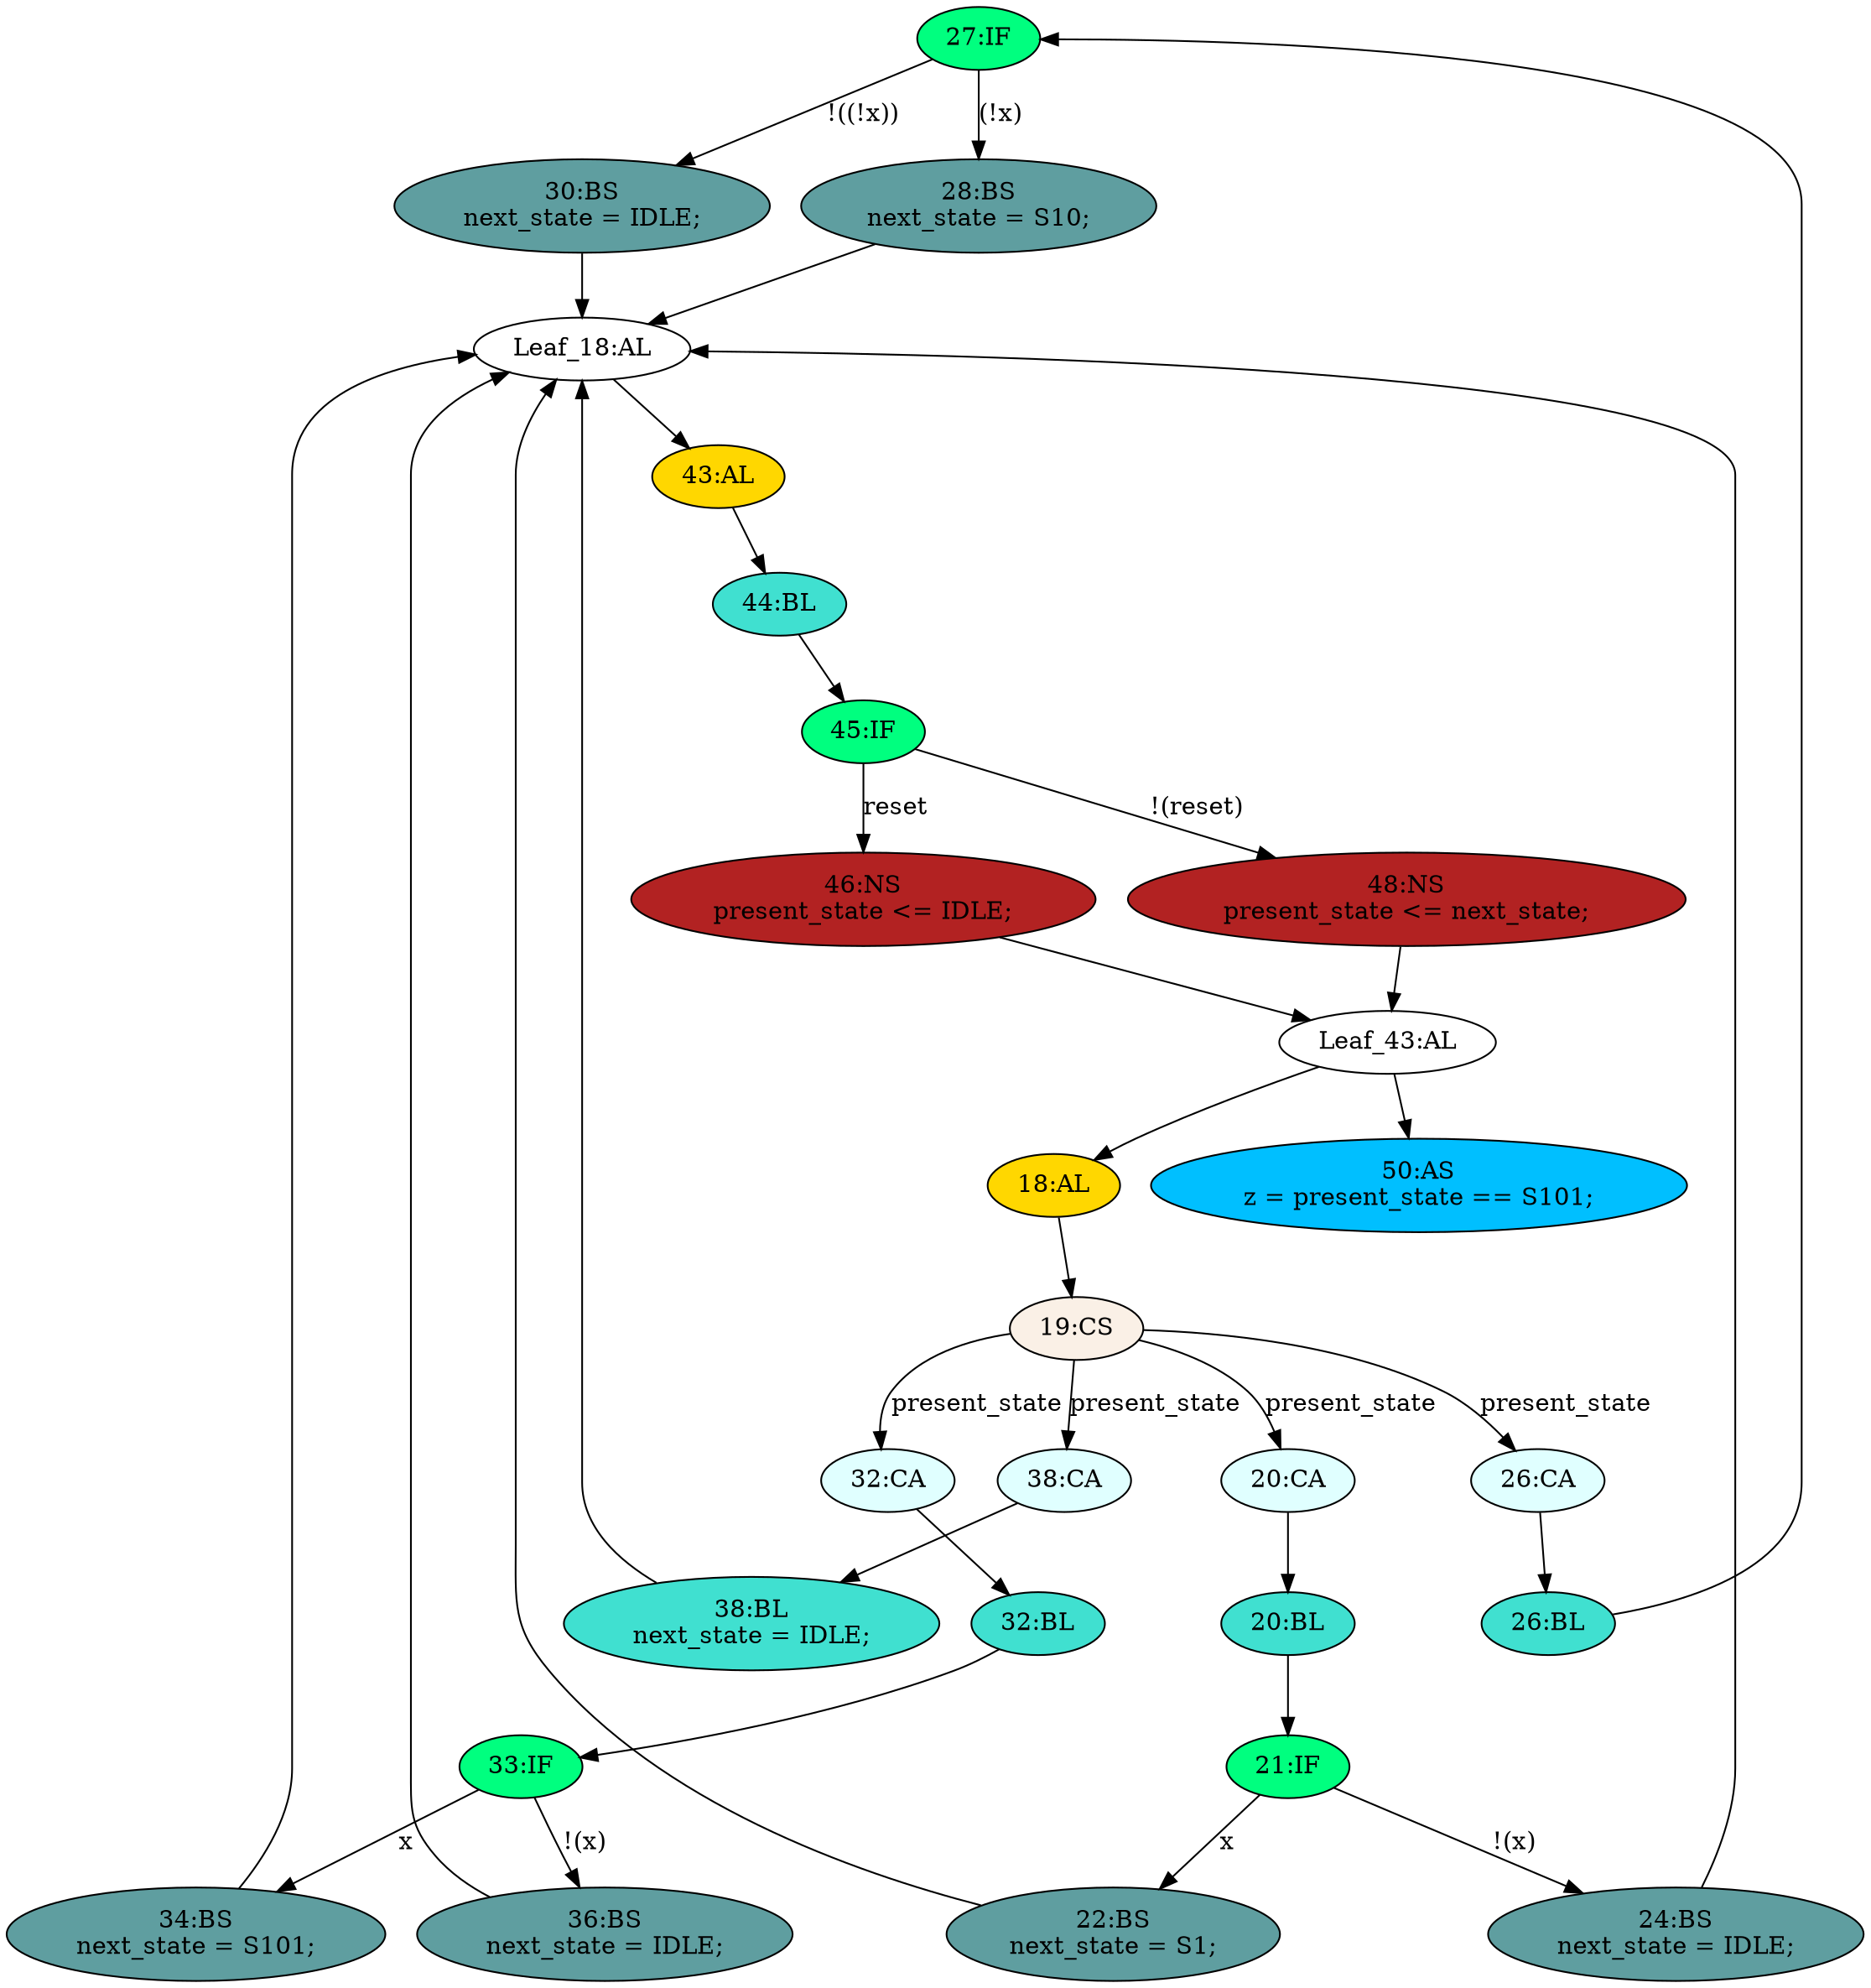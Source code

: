 strict digraph "compose( ,  )" {
	node [label="\N"];
	"27:IF"	[ast="<pyverilog.vparser.ast.IfStatement object at 0x7f9428d26350>",
		fillcolor=springgreen,
		label="27:IF",
		statements="[]",
		style=filled,
		typ=IfStatement];
	"28:BS"	[ast="<pyverilog.vparser.ast.BlockingSubstitution object at 0x7f9428d26090>",
		fillcolor=cadetblue,
		label="28:BS
next_state = S10;",
		statements="[<pyverilog.vparser.ast.BlockingSubstitution object at 0x7f9428d26090>]",
		style=filled,
		typ=BlockingSubstitution];
	"27:IF" -> "28:BS"	[cond="['x']",
		label="(!x)",
		lineno=27];
	"30:BS"	[ast="<pyverilog.vparser.ast.BlockingSubstitution object at 0x7f9429dd5450>",
		fillcolor=cadetblue,
		label="30:BS
next_state = IDLE;",
		statements="[<pyverilog.vparser.ast.BlockingSubstitution object at 0x7f9429dd5450>]",
		style=filled,
		typ=BlockingSubstitution];
	"27:IF" -> "30:BS"	[cond="['x']",
		label="!((!x))",
		lineno=27];
	"Leaf_18:AL"	[def_var="['next_state']",
		label="Leaf_18:AL"];
	"43:AL"	[ast="<pyverilog.vparser.ast.Always object at 0x7f9428998bd0>",
		clk_sens=True,
		fillcolor=gold,
		label="43:AL",
		sens="['clk']",
		statements="[]",
		style=filled,
		typ=Always,
		use_var="['reset', 'next_state']"];
	"Leaf_18:AL" -> "43:AL";
	"34:BS"	[ast="<pyverilog.vparser.ast.BlockingSubstitution object at 0x7f9428da0a50>",
		fillcolor=cadetblue,
		label="34:BS
next_state = S101;",
		statements="[<pyverilog.vparser.ast.BlockingSubstitution object at 0x7f9428da0a50>]",
		style=filled,
		typ=BlockingSubstitution];
	"34:BS" -> "Leaf_18:AL"	[cond="[]",
		lineno=None];
	"32:BL"	[ast="<pyverilog.vparser.ast.Block object at 0x7f942ce85d10>",
		fillcolor=turquoise,
		label="32:BL",
		statements="[]",
		style=filled,
		typ=Block];
	"33:IF"	[ast="<pyverilog.vparser.ast.IfStatement object at 0x7f9428da0650>",
		fillcolor=springgreen,
		label="33:IF",
		statements="[]",
		style=filled,
		typ=IfStatement];
	"32:BL" -> "33:IF"	[cond="[]",
		lineno=None];
	"38:BL"	[ast="<pyverilog.vparser.ast.Block object at 0x7f9428998d10>",
		fillcolor=turquoise,
		label="38:BL
next_state = IDLE;",
		statements="[<pyverilog.vparser.ast.BlockingSubstitution object at 0x7f9428998350>]",
		style=filled,
		typ=Block];
	"38:BL" -> "Leaf_18:AL"	[cond="[]",
		lineno=None];
	"22:BS"	[ast="<pyverilog.vparser.ast.BlockingSubstitution object at 0x7f9428d31050>",
		fillcolor=cadetblue,
		label="22:BS
next_state = S1;",
		statements="[<pyverilog.vparser.ast.BlockingSubstitution object at 0x7f9428d31050>]",
		style=filled,
		typ=BlockingSubstitution];
	"22:BS" -> "Leaf_18:AL"	[cond="[]",
		lineno=None];
	"28:BS" -> "Leaf_18:AL"	[cond="[]",
		lineno=None];
	"20:BL"	[ast="<pyverilog.vparser.ast.Block object at 0x7f9428ccebd0>",
		fillcolor=turquoise,
		label="20:BL",
		statements="[]",
		style=filled,
		typ=Block];
	"21:IF"	[ast="<pyverilog.vparser.ast.IfStatement object at 0x7f9428d31250>",
		fillcolor=springgreen,
		label="21:IF",
		statements="[]",
		style=filled,
		typ=IfStatement];
	"20:BL" -> "21:IF"	[cond="[]",
		lineno=None];
	"26:BL"	[ast="<pyverilog.vparser.ast.Block object at 0x7f9428d3dd10>",
		fillcolor=turquoise,
		label="26:BL",
		statements="[]",
		style=filled,
		typ=Block];
	"26:BL" -> "27:IF"	[cond="[]",
		lineno=None];
	"21:IF" -> "22:BS"	[cond="['x']",
		label=x,
		lineno=21];
	"24:BS"	[ast="<pyverilog.vparser.ast.BlockingSubstitution object at 0x7f9428d26650>",
		fillcolor=cadetblue,
		label="24:BS
next_state = IDLE;",
		statements="[<pyverilog.vparser.ast.BlockingSubstitution object at 0x7f9428d26650>]",
		style=filled,
		typ=BlockingSubstitution];
	"21:IF" -> "24:BS"	[cond="['x']",
		label="!(x)",
		lineno=21];
	"48:NS"	[ast="<pyverilog.vparser.ast.NonblockingSubstitution object at 0x7f9428998a90>",
		fillcolor=firebrick,
		label="48:NS
present_state <= next_state;",
		statements="[<pyverilog.vparser.ast.NonblockingSubstitution object at 0x7f9428998a90>]",
		style=filled,
		typ=NonblockingSubstitution];
	"Leaf_43:AL"	[def_var="['present_state']",
		label="Leaf_43:AL"];
	"48:NS" -> "Leaf_43:AL"	[cond="[]",
		lineno=None];
	"50:AS"	[ast="<pyverilog.vparser.ast.Assign object at 0x7f9428998f50>",
		def_var="['z']",
		fillcolor=deepskyblue,
		label="50:AS
z = present_state == S101;",
		statements="[]",
		style=filled,
		typ=Assign,
		use_var="['present_state']"];
	"Leaf_43:AL" -> "50:AS";
	"18:AL"	[ast="<pyverilog.vparser.ast.Always object at 0x7f9428d23ed0>",
		clk_sens=False,
		fillcolor=gold,
		label="18:AL",
		sens="['present_state', 'x']",
		statements="[]",
		style=filled,
		typ=Always,
		use_var="['x', 'present_state']"];
	"Leaf_43:AL" -> "18:AL";
	"44:BL"	[ast="<pyverilog.vparser.ast.Block object at 0x7f9428998a50>",
		fillcolor=turquoise,
		label="44:BL",
		statements="[]",
		style=filled,
		typ=Block];
	"45:IF"	[ast="<pyverilog.vparser.ast.IfStatement object at 0x7f9428998f10>",
		fillcolor=springgreen,
		label="45:IF",
		statements="[]",
		style=filled,
		typ=IfStatement];
	"44:BL" -> "45:IF"	[cond="[]",
		lineno=None];
	"33:IF" -> "34:BS"	[cond="['x']",
		label=x,
		lineno=33];
	"36:BS"	[ast="<pyverilog.vparser.ast.BlockingSubstitution object at 0x7f942a5a8ad0>",
		fillcolor=cadetblue,
		label="36:BS
next_state = IDLE;",
		statements="[<pyverilog.vparser.ast.BlockingSubstitution object at 0x7f942a5a8ad0>]",
		style=filled,
		typ=BlockingSubstitution];
	"33:IF" -> "36:BS"	[cond="['x']",
		label="!(x)",
		lineno=33];
	"46:NS"	[ast="<pyverilog.vparser.ast.NonblockingSubstitution object at 0x7f9428998290>",
		fillcolor=firebrick,
		label="46:NS
present_state <= IDLE;",
		statements="[<pyverilog.vparser.ast.NonblockingSubstitution object at 0x7f9428998290>]",
		style=filled,
		typ=NonblockingSubstitution];
	"46:NS" -> "Leaf_43:AL"	[cond="[]",
		lineno=None];
	"32:CA"	[ast="<pyverilog.vparser.ast.Case object at 0x7f9428d26290>",
		fillcolor=lightcyan,
		label="32:CA",
		statements="[]",
		style=filled,
		typ=Case];
	"32:CA" -> "32:BL"	[cond="[]",
		lineno=None];
	"36:BS" -> "Leaf_18:AL"	[cond="[]",
		lineno=None];
	"24:BS" -> "Leaf_18:AL"	[cond="[]",
		lineno=None];
	"20:CA"	[ast="<pyverilog.vparser.ast.Case object at 0x7f9428ccee90>",
		fillcolor=lightcyan,
		label="20:CA",
		statements="[]",
		style=filled,
		typ=Case];
	"20:CA" -> "20:BL"	[cond="[]",
		lineno=None];
	"19:CS"	[ast="<pyverilog.vparser.ast.CaseStatement object at 0x7f9428da0950>",
		fillcolor=linen,
		label="19:CS",
		statements="[]",
		style=filled,
		typ=CaseStatement];
	"18:AL" -> "19:CS"	[cond="[]",
		lineno=None];
	"38:CA"	[ast="<pyverilog.vparser.ast.Case object at 0x7f9428998a10>",
		fillcolor=lightcyan,
		label="38:CA",
		statements="[]",
		style=filled,
		typ=Case];
	"38:CA" -> "38:BL"	[cond="[]",
		lineno=None];
	"45:IF" -> "48:NS"	[cond="['reset']",
		label="!(reset)",
		lineno=45];
	"45:IF" -> "46:NS"	[cond="['reset']",
		label=reset,
		lineno=45];
	"26:CA"	[ast="<pyverilog.vparser.ast.Case object at 0x7f9428d3d610>",
		fillcolor=lightcyan,
		label="26:CA",
		statements="[]",
		style=filled,
		typ=Case];
	"26:CA" -> "26:BL"	[cond="[]",
		lineno=None];
	"43:AL" -> "44:BL"	[cond="[]",
		lineno=None];
	"19:CS" -> "32:CA"	[cond="['present_state']",
		label=present_state,
		lineno=19];
	"19:CS" -> "20:CA"	[cond="['present_state']",
		label=present_state,
		lineno=19];
	"19:CS" -> "38:CA"	[cond="['present_state']",
		label=present_state,
		lineno=19];
	"19:CS" -> "26:CA"	[cond="['present_state']",
		label=present_state,
		lineno=19];
	"30:BS" -> "Leaf_18:AL"	[cond="[]",
		lineno=None];
}
